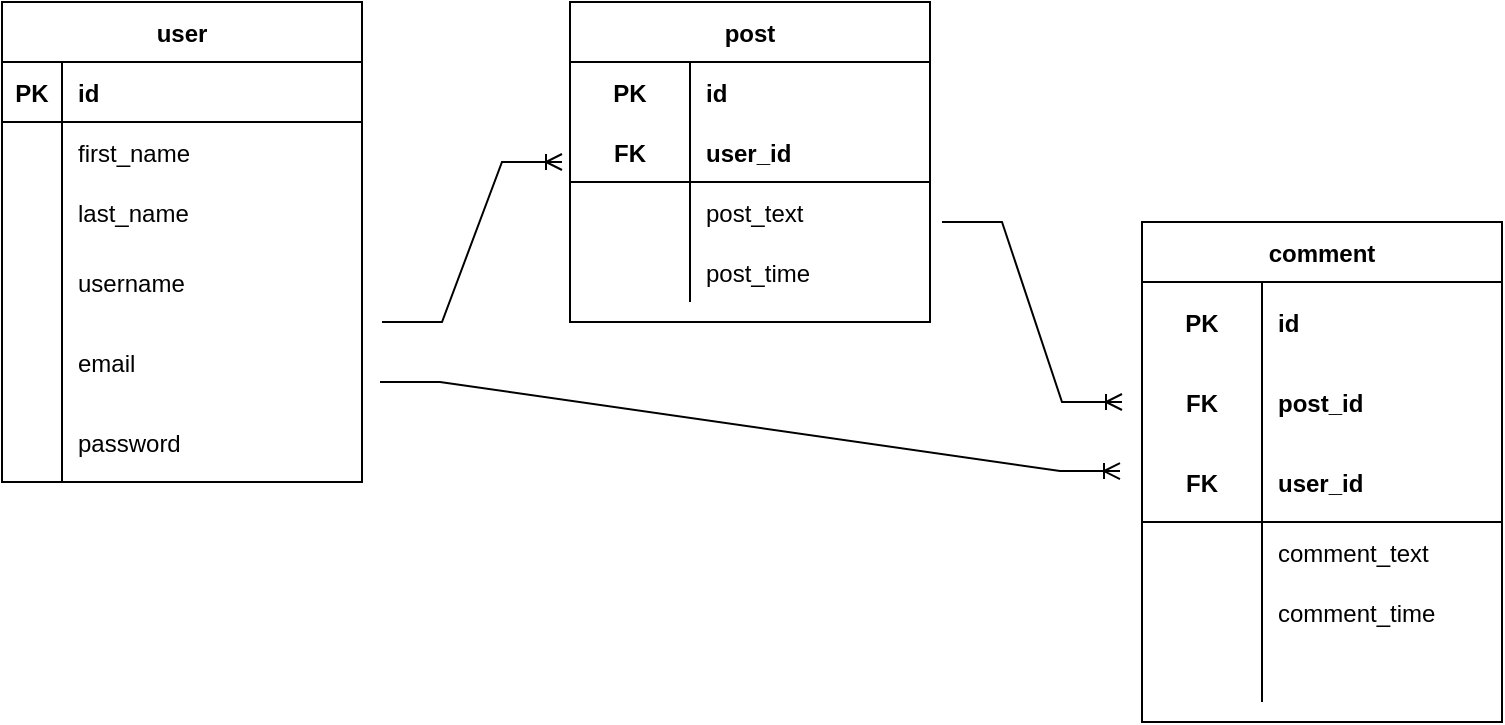 <mxfile version="16.5.6" type="google"><diagram id="Cmv2UF_VX9Gqf2CJBW_X" name="Page-1"><mxGraphModel dx="881" dy="484" grid="1" gridSize="10" guides="1" tooltips="1" connect="1" arrows="1" fold="1" page="1" pageScale="1" pageWidth="827" pageHeight="1169" math="0" shadow="0"><root><mxCell id="0"/><mxCell id="1" parent="0"/><mxCell id="2OZvZI-PtUwFQE_cuwgq-14" value="user" style="shape=table;startSize=30;container=1;collapsible=1;childLayout=tableLayout;fixedRows=1;rowLines=0;fontStyle=1;align=center;resizeLast=1;" vertex="1" parent="1"><mxGeometry x="40" y="60" width="180" height="240" as="geometry"/></mxCell><mxCell id="2OZvZI-PtUwFQE_cuwgq-15" value="" style="shape=tableRow;horizontal=0;startSize=0;swimlaneHead=0;swimlaneBody=0;fillColor=none;collapsible=0;dropTarget=0;points=[[0,0.5],[1,0.5]];portConstraint=eastwest;top=0;left=0;right=0;bottom=1;" vertex="1" parent="2OZvZI-PtUwFQE_cuwgq-14"><mxGeometry y="30" width="180" height="30" as="geometry"/></mxCell><mxCell id="2OZvZI-PtUwFQE_cuwgq-16" value="PK" style="shape=partialRectangle;connectable=0;fillColor=none;top=0;left=0;bottom=0;right=0;fontStyle=1;overflow=hidden;" vertex="1" parent="2OZvZI-PtUwFQE_cuwgq-15"><mxGeometry width="30" height="30" as="geometry"><mxRectangle width="30" height="30" as="alternateBounds"/></mxGeometry></mxCell><mxCell id="2OZvZI-PtUwFQE_cuwgq-17" value="id" style="shape=partialRectangle;connectable=0;fillColor=none;top=0;left=0;bottom=0;right=0;align=left;spacingLeft=6;fontStyle=1;overflow=hidden;" vertex="1" parent="2OZvZI-PtUwFQE_cuwgq-15"><mxGeometry x="30" width="150" height="30" as="geometry"><mxRectangle width="150" height="30" as="alternateBounds"/></mxGeometry></mxCell><mxCell id="2OZvZI-PtUwFQE_cuwgq-18" value="" style="shape=tableRow;horizontal=0;startSize=0;swimlaneHead=0;swimlaneBody=0;fillColor=none;collapsible=0;dropTarget=0;points=[[0,0.5],[1,0.5]];portConstraint=eastwest;top=0;left=0;right=0;bottom=0;" vertex="1" parent="2OZvZI-PtUwFQE_cuwgq-14"><mxGeometry y="60" width="180" height="30" as="geometry"/></mxCell><mxCell id="2OZvZI-PtUwFQE_cuwgq-19" value="" style="shape=partialRectangle;connectable=0;fillColor=none;top=0;left=0;bottom=0;right=0;editable=1;overflow=hidden;" vertex="1" parent="2OZvZI-PtUwFQE_cuwgq-18"><mxGeometry width="30" height="30" as="geometry"><mxRectangle width="30" height="30" as="alternateBounds"/></mxGeometry></mxCell><mxCell id="2OZvZI-PtUwFQE_cuwgq-20" value="first_name" style="shape=partialRectangle;connectable=0;fillColor=none;top=0;left=0;bottom=0;right=0;align=left;spacingLeft=6;overflow=hidden;" vertex="1" parent="2OZvZI-PtUwFQE_cuwgq-18"><mxGeometry x="30" width="150" height="30" as="geometry"><mxRectangle width="150" height="30" as="alternateBounds"/></mxGeometry></mxCell><mxCell id="2OZvZI-PtUwFQE_cuwgq-21" value="" style="shape=tableRow;horizontal=0;startSize=0;swimlaneHead=0;swimlaneBody=0;fillColor=none;collapsible=0;dropTarget=0;points=[[0,0.5],[1,0.5]];portConstraint=eastwest;top=0;left=0;right=0;bottom=0;" vertex="1" parent="2OZvZI-PtUwFQE_cuwgq-14"><mxGeometry y="90" width="180" height="30" as="geometry"/></mxCell><mxCell id="2OZvZI-PtUwFQE_cuwgq-22" value="" style="shape=partialRectangle;connectable=0;fillColor=none;top=0;left=0;bottom=0;right=0;editable=1;overflow=hidden;" vertex="1" parent="2OZvZI-PtUwFQE_cuwgq-21"><mxGeometry width="30" height="30" as="geometry"><mxRectangle width="30" height="30" as="alternateBounds"/></mxGeometry></mxCell><mxCell id="2OZvZI-PtUwFQE_cuwgq-23" value="last_name" style="shape=partialRectangle;connectable=0;fillColor=none;top=0;left=0;bottom=0;right=0;align=left;spacingLeft=6;overflow=hidden;" vertex="1" parent="2OZvZI-PtUwFQE_cuwgq-21"><mxGeometry x="30" width="150" height="30" as="geometry"><mxRectangle width="150" height="30" as="alternateBounds"/></mxGeometry></mxCell><mxCell id="2OZvZI-PtUwFQE_cuwgq-24" value="" style="shape=tableRow;horizontal=0;startSize=0;swimlaneHead=0;swimlaneBody=0;fillColor=none;collapsible=0;dropTarget=0;points=[[0,0.5],[1,0.5]];portConstraint=eastwest;top=0;left=0;right=0;bottom=0;" vertex="1" parent="2OZvZI-PtUwFQE_cuwgq-14"><mxGeometry y="120" width="180" height="40" as="geometry"/></mxCell><mxCell id="2OZvZI-PtUwFQE_cuwgq-25" value="" style="shape=partialRectangle;connectable=0;fillColor=none;top=0;left=0;bottom=0;right=0;editable=1;overflow=hidden;" vertex="1" parent="2OZvZI-PtUwFQE_cuwgq-24"><mxGeometry width="30" height="40" as="geometry"><mxRectangle width="30" height="40" as="alternateBounds"/></mxGeometry></mxCell><mxCell id="2OZvZI-PtUwFQE_cuwgq-26" value="username" style="shape=partialRectangle;connectable=0;fillColor=none;top=0;left=0;bottom=0;right=0;align=left;spacingLeft=6;overflow=hidden;" vertex="1" parent="2OZvZI-PtUwFQE_cuwgq-24"><mxGeometry x="30" width="150" height="40" as="geometry"><mxRectangle width="150" height="40" as="alternateBounds"/></mxGeometry></mxCell><mxCell id="2OZvZI-PtUwFQE_cuwgq-30" style="shape=tableRow;horizontal=0;startSize=0;swimlaneHead=0;swimlaneBody=0;fillColor=none;collapsible=0;dropTarget=0;points=[[0,0.5],[1,0.5]];portConstraint=eastwest;top=0;left=0;right=0;bottom=0;" vertex="1" parent="2OZvZI-PtUwFQE_cuwgq-14"><mxGeometry y="160" width="180" height="40" as="geometry"/></mxCell><mxCell id="2OZvZI-PtUwFQE_cuwgq-31" style="shape=partialRectangle;connectable=0;fillColor=none;top=0;left=0;bottom=0;right=0;editable=1;overflow=hidden;" vertex="1" parent="2OZvZI-PtUwFQE_cuwgq-30"><mxGeometry width="30" height="40" as="geometry"><mxRectangle width="30" height="40" as="alternateBounds"/></mxGeometry></mxCell><mxCell id="2OZvZI-PtUwFQE_cuwgq-32" value="email" style="shape=partialRectangle;connectable=0;fillColor=none;top=0;left=0;bottom=0;right=0;align=left;spacingLeft=6;overflow=hidden;" vertex="1" parent="2OZvZI-PtUwFQE_cuwgq-30"><mxGeometry x="30" width="150" height="40" as="geometry"><mxRectangle width="150" height="40" as="alternateBounds"/></mxGeometry></mxCell><mxCell id="2OZvZI-PtUwFQE_cuwgq-33" style="shape=tableRow;horizontal=0;startSize=0;swimlaneHead=0;swimlaneBody=0;fillColor=none;collapsible=0;dropTarget=0;points=[[0,0.5],[1,0.5]];portConstraint=eastwest;top=0;left=0;right=0;bottom=0;" vertex="1" parent="2OZvZI-PtUwFQE_cuwgq-14"><mxGeometry y="200" width="180" height="40" as="geometry"/></mxCell><mxCell id="2OZvZI-PtUwFQE_cuwgq-34" style="shape=partialRectangle;connectable=0;fillColor=none;top=0;left=0;bottom=0;right=0;editable=1;overflow=hidden;" vertex="1" parent="2OZvZI-PtUwFQE_cuwgq-33"><mxGeometry width="30" height="40" as="geometry"><mxRectangle width="30" height="40" as="alternateBounds"/></mxGeometry></mxCell><mxCell id="2OZvZI-PtUwFQE_cuwgq-35" value="password" style="shape=partialRectangle;connectable=0;fillColor=none;top=0;left=0;bottom=0;right=0;align=left;spacingLeft=6;overflow=hidden;" vertex="1" parent="2OZvZI-PtUwFQE_cuwgq-33"><mxGeometry x="30" width="150" height="40" as="geometry"><mxRectangle width="150" height="40" as="alternateBounds"/></mxGeometry></mxCell><mxCell id="2OZvZI-PtUwFQE_cuwgq-49" value="post" style="shape=table;startSize=30;container=1;collapsible=1;childLayout=tableLayout;fixedRows=1;rowLines=0;fontStyle=1;align=center;resizeLast=1;strokeColor=default;" vertex="1" parent="1"><mxGeometry x="324" y="60" width="180" height="160" as="geometry"/></mxCell><mxCell id="2OZvZI-PtUwFQE_cuwgq-50" value="" style="shape=tableRow;horizontal=0;startSize=0;swimlaneHead=0;swimlaneBody=0;fillColor=none;collapsible=0;dropTarget=0;points=[[0,0.5],[1,0.5]];portConstraint=eastwest;top=0;left=0;right=0;bottom=0;strokeColor=default;" vertex="1" parent="2OZvZI-PtUwFQE_cuwgq-49"><mxGeometry y="30" width="180" height="30" as="geometry"/></mxCell><mxCell id="2OZvZI-PtUwFQE_cuwgq-51" value="PK" style="shape=partialRectangle;connectable=0;fillColor=none;top=0;left=0;bottom=0;right=0;fontStyle=1;overflow=hidden;strokeColor=default;" vertex="1" parent="2OZvZI-PtUwFQE_cuwgq-50"><mxGeometry width="60" height="30" as="geometry"><mxRectangle width="60" height="30" as="alternateBounds"/></mxGeometry></mxCell><mxCell id="2OZvZI-PtUwFQE_cuwgq-52" value="id" style="shape=partialRectangle;connectable=0;fillColor=none;top=0;left=0;bottom=0;right=0;align=left;spacingLeft=6;fontStyle=1;overflow=hidden;strokeColor=default;" vertex="1" parent="2OZvZI-PtUwFQE_cuwgq-50"><mxGeometry x="60" width="120" height="30" as="geometry"><mxRectangle width="120" height="30" as="alternateBounds"/></mxGeometry></mxCell><mxCell id="2OZvZI-PtUwFQE_cuwgq-53" value="" style="shape=tableRow;horizontal=0;startSize=0;swimlaneHead=0;swimlaneBody=0;fillColor=none;collapsible=0;dropTarget=0;points=[[0,0.5],[1,0.5]];portConstraint=eastwest;top=0;left=0;right=0;bottom=1;strokeColor=default;" vertex="1" parent="2OZvZI-PtUwFQE_cuwgq-49"><mxGeometry y="60" width="180" height="30" as="geometry"/></mxCell><mxCell id="2OZvZI-PtUwFQE_cuwgq-54" value="FK" style="shape=partialRectangle;connectable=0;fillColor=none;top=0;left=0;bottom=0;right=0;fontStyle=1;overflow=hidden;strokeColor=default;" vertex="1" parent="2OZvZI-PtUwFQE_cuwgq-53"><mxGeometry width="60" height="30" as="geometry"><mxRectangle width="60" height="30" as="alternateBounds"/></mxGeometry></mxCell><mxCell id="2OZvZI-PtUwFQE_cuwgq-55" value="user_id" style="shape=partialRectangle;connectable=0;fillColor=none;top=0;left=0;bottom=0;right=0;align=left;spacingLeft=6;fontStyle=1;overflow=hidden;strokeColor=default;" vertex="1" parent="2OZvZI-PtUwFQE_cuwgq-53"><mxGeometry x="60" width="120" height="30" as="geometry"><mxRectangle width="120" height="30" as="alternateBounds"/></mxGeometry></mxCell><mxCell id="2OZvZI-PtUwFQE_cuwgq-56" value="" style="shape=tableRow;horizontal=0;startSize=0;swimlaneHead=0;swimlaneBody=0;fillColor=none;collapsible=0;dropTarget=0;points=[[0,0.5],[1,0.5]];portConstraint=eastwest;top=0;left=0;right=0;bottom=0;strokeColor=default;" vertex="1" parent="2OZvZI-PtUwFQE_cuwgq-49"><mxGeometry y="90" width="180" height="30" as="geometry"/></mxCell><mxCell id="2OZvZI-PtUwFQE_cuwgq-57" value="" style="shape=partialRectangle;connectable=0;fillColor=none;top=0;left=0;bottom=0;right=0;editable=1;overflow=hidden;strokeColor=default;" vertex="1" parent="2OZvZI-PtUwFQE_cuwgq-56"><mxGeometry width="60" height="30" as="geometry"><mxRectangle width="60" height="30" as="alternateBounds"/></mxGeometry></mxCell><mxCell id="2OZvZI-PtUwFQE_cuwgq-58" value="post_text" style="shape=partialRectangle;connectable=0;fillColor=none;top=0;left=0;bottom=0;right=0;align=left;spacingLeft=6;overflow=hidden;strokeColor=default;" vertex="1" parent="2OZvZI-PtUwFQE_cuwgq-56"><mxGeometry x="60" width="120" height="30" as="geometry"><mxRectangle width="120" height="30" as="alternateBounds"/></mxGeometry></mxCell><mxCell id="2OZvZI-PtUwFQE_cuwgq-59" value="" style="shape=tableRow;horizontal=0;startSize=0;swimlaneHead=0;swimlaneBody=0;fillColor=none;collapsible=0;dropTarget=0;points=[[0,0.5],[1,0.5]];portConstraint=eastwest;top=0;left=0;right=0;bottom=0;strokeColor=default;" vertex="1" parent="2OZvZI-PtUwFQE_cuwgq-49"><mxGeometry y="120" width="180" height="30" as="geometry"/></mxCell><mxCell id="2OZvZI-PtUwFQE_cuwgq-60" value="" style="shape=partialRectangle;connectable=0;fillColor=none;top=0;left=0;bottom=0;right=0;editable=1;overflow=hidden;strokeColor=default;" vertex="1" parent="2OZvZI-PtUwFQE_cuwgq-59"><mxGeometry width="60" height="30" as="geometry"><mxRectangle width="60" height="30" as="alternateBounds"/></mxGeometry></mxCell><mxCell id="2OZvZI-PtUwFQE_cuwgq-61" value="post_time" style="shape=partialRectangle;connectable=0;fillColor=none;top=0;left=0;bottom=0;right=0;align=left;spacingLeft=6;overflow=hidden;strokeColor=default;" vertex="1" parent="2OZvZI-PtUwFQE_cuwgq-59"><mxGeometry x="60" width="120" height="30" as="geometry"><mxRectangle width="120" height="30" as="alternateBounds"/></mxGeometry></mxCell><mxCell id="2OZvZI-PtUwFQE_cuwgq-62" value="comment" style="shape=table;startSize=30;container=1;collapsible=1;childLayout=tableLayout;fixedRows=1;rowLines=0;fontStyle=1;align=center;resizeLast=1;strokeColor=default;" vertex="1" parent="1"><mxGeometry x="610" y="170" width="180" height="250" as="geometry"/></mxCell><mxCell id="2OZvZI-PtUwFQE_cuwgq-63" value="" style="shape=tableRow;horizontal=0;startSize=0;swimlaneHead=0;swimlaneBody=0;fillColor=none;collapsible=0;dropTarget=0;points=[[0,0.5],[1,0.5]];portConstraint=eastwest;top=0;left=0;right=0;bottom=0;strokeColor=default;" vertex="1" parent="2OZvZI-PtUwFQE_cuwgq-62"><mxGeometry y="30" width="180" height="40" as="geometry"/></mxCell><mxCell id="2OZvZI-PtUwFQE_cuwgq-64" value="PK" style="shape=partialRectangle;connectable=0;fillColor=none;top=0;left=0;bottom=0;right=0;fontStyle=1;overflow=hidden;strokeColor=default;" vertex="1" parent="2OZvZI-PtUwFQE_cuwgq-63"><mxGeometry width="60" height="40" as="geometry"><mxRectangle width="60" height="40" as="alternateBounds"/></mxGeometry></mxCell><mxCell id="2OZvZI-PtUwFQE_cuwgq-65" value="id" style="shape=partialRectangle;connectable=0;fillColor=none;top=0;left=0;bottom=0;right=0;align=left;spacingLeft=6;fontStyle=1;overflow=hidden;strokeColor=default;" vertex="1" parent="2OZvZI-PtUwFQE_cuwgq-63"><mxGeometry x="60" width="120" height="40" as="geometry"><mxRectangle width="120" height="40" as="alternateBounds"/></mxGeometry></mxCell><mxCell id="2OZvZI-PtUwFQE_cuwgq-108" style="shape=tableRow;horizontal=0;startSize=0;swimlaneHead=0;swimlaneBody=0;fillColor=none;collapsible=0;dropTarget=0;points=[[0,0.5],[1,0.5]];portConstraint=eastwest;top=0;left=0;right=0;bottom=0;strokeColor=default;" vertex="1" parent="2OZvZI-PtUwFQE_cuwgq-62"><mxGeometry y="70" width="180" height="40" as="geometry"/></mxCell><mxCell id="2OZvZI-PtUwFQE_cuwgq-109" value="FK" style="shape=partialRectangle;connectable=0;fillColor=none;top=0;left=0;bottom=0;right=0;fontStyle=1;overflow=hidden;strokeColor=default;" vertex="1" parent="2OZvZI-PtUwFQE_cuwgq-108"><mxGeometry width="60" height="40" as="geometry"><mxRectangle width="60" height="40" as="alternateBounds"/></mxGeometry></mxCell><mxCell id="2OZvZI-PtUwFQE_cuwgq-110" value="post_id" style="shape=partialRectangle;connectable=0;fillColor=none;top=0;left=0;bottom=0;right=0;align=left;spacingLeft=6;fontStyle=1;overflow=hidden;strokeColor=default;" vertex="1" parent="2OZvZI-PtUwFQE_cuwgq-108"><mxGeometry x="60" width="120" height="40" as="geometry"><mxRectangle width="120" height="40" as="alternateBounds"/></mxGeometry></mxCell><mxCell id="2OZvZI-PtUwFQE_cuwgq-66" value="" style="shape=tableRow;horizontal=0;startSize=0;swimlaneHead=0;swimlaneBody=0;fillColor=none;collapsible=0;dropTarget=0;points=[[0,0.5],[1,0.5]];portConstraint=eastwest;top=0;left=0;right=0;bottom=1;strokeColor=default;" vertex="1" parent="2OZvZI-PtUwFQE_cuwgq-62"><mxGeometry y="110" width="180" height="40" as="geometry"/></mxCell><mxCell id="2OZvZI-PtUwFQE_cuwgq-67" value="FK" style="shape=partialRectangle;connectable=0;fillColor=none;top=0;left=0;bottom=0;right=0;fontStyle=1;overflow=hidden;strokeColor=default;" vertex="1" parent="2OZvZI-PtUwFQE_cuwgq-66"><mxGeometry width="60" height="40" as="geometry"><mxRectangle width="60" height="40" as="alternateBounds"/></mxGeometry></mxCell><mxCell id="2OZvZI-PtUwFQE_cuwgq-68" value="user_id" style="shape=partialRectangle;connectable=0;fillColor=none;top=0;left=0;bottom=0;right=0;align=left;spacingLeft=6;fontStyle=1;overflow=hidden;strokeColor=default;" vertex="1" parent="2OZvZI-PtUwFQE_cuwgq-66"><mxGeometry x="60" width="120" height="40" as="geometry"><mxRectangle width="120" height="40" as="alternateBounds"/></mxGeometry></mxCell><mxCell id="2OZvZI-PtUwFQE_cuwgq-69" value="" style="shape=tableRow;horizontal=0;startSize=0;swimlaneHead=0;swimlaneBody=0;fillColor=none;collapsible=0;dropTarget=0;points=[[0,0.5],[1,0.5]];portConstraint=eastwest;top=0;left=0;right=0;bottom=0;strokeColor=default;" vertex="1" parent="2OZvZI-PtUwFQE_cuwgq-62"><mxGeometry y="150" width="180" height="30" as="geometry"/></mxCell><mxCell id="2OZvZI-PtUwFQE_cuwgq-70" value="" style="shape=partialRectangle;connectable=0;fillColor=none;top=0;left=0;bottom=0;right=0;editable=1;overflow=hidden;strokeColor=default;" vertex="1" parent="2OZvZI-PtUwFQE_cuwgq-69"><mxGeometry width="60" height="30" as="geometry"><mxRectangle width="60" height="30" as="alternateBounds"/></mxGeometry></mxCell><mxCell id="2OZvZI-PtUwFQE_cuwgq-71" value="comment_text" style="shape=partialRectangle;connectable=0;fillColor=none;top=0;left=0;bottom=0;right=0;align=left;spacingLeft=6;overflow=hidden;strokeColor=default;" vertex="1" parent="2OZvZI-PtUwFQE_cuwgq-69"><mxGeometry x="60" width="120" height="30" as="geometry"><mxRectangle width="120" height="30" as="alternateBounds"/></mxGeometry></mxCell><mxCell id="2OZvZI-PtUwFQE_cuwgq-72" value="" style="shape=tableRow;horizontal=0;startSize=0;swimlaneHead=0;swimlaneBody=0;fillColor=none;collapsible=0;dropTarget=0;points=[[0,0.5],[1,0.5]];portConstraint=eastwest;top=0;left=0;right=0;bottom=0;strokeColor=default;" vertex="1" parent="2OZvZI-PtUwFQE_cuwgq-62"><mxGeometry y="180" width="180" height="30" as="geometry"/></mxCell><mxCell id="2OZvZI-PtUwFQE_cuwgq-73" value="" style="shape=partialRectangle;connectable=0;fillColor=none;top=0;left=0;bottom=0;right=0;editable=1;overflow=hidden;strokeColor=default;" vertex="1" parent="2OZvZI-PtUwFQE_cuwgq-72"><mxGeometry width="60" height="30" as="geometry"><mxRectangle width="60" height="30" as="alternateBounds"/></mxGeometry></mxCell><mxCell id="2OZvZI-PtUwFQE_cuwgq-74" value="comment_time" style="shape=partialRectangle;connectable=0;fillColor=none;top=0;left=0;bottom=0;right=0;align=left;spacingLeft=6;overflow=hidden;strokeColor=default;" vertex="1" parent="2OZvZI-PtUwFQE_cuwgq-72"><mxGeometry x="60" width="120" height="30" as="geometry"><mxRectangle width="120" height="30" as="alternateBounds"/></mxGeometry></mxCell><mxCell id="2OZvZI-PtUwFQE_cuwgq-78" style="shape=tableRow;horizontal=0;startSize=0;swimlaneHead=0;swimlaneBody=0;fillColor=none;collapsible=0;dropTarget=0;points=[[0,0.5],[1,0.5]];portConstraint=eastwest;top=0;left=0;right=0;bottom=0;strokeColor=default;" vertex="1" parent="2OZvZI-PtUwFQE_cuwgq-62"><mxGeometry y="210" width="180" height="30" as="geometry"/></mxCell><mxCell id="2OZvZI-PtUwFQE_cuwgq-79" style="shape=partialRectangle;connectable=0;fillColor=none;top=0;left=0;bottom=0;right=0;editable=1;overflow=hidden;strokeColor=default;" vertex="1" parent="2OZvZI-PtUwFQE_cuwgq-78"><mxGeometry width="60" height="30" as="geometry"><mxRectangle width="60" height="30" as="alternateBounds"/></mxGeometry></mxCell><mxCell id="2OZvZI-PtUwFQE_cuwgq-80" style="shape=partialRectangle;connectable=0;fillColor=none;top=0;left=0;bottom=0;right=0;align=left;spacingLeft=6;overflow=hidden;strokeColor=default;" vertex="1" parent="2OZvZI-PtUwFQE_cuwgq-78"><mxGeometry x="60" width="120" height="30" as="geometry"><mxRectangle width="120" height="30" as="alternateBounds"/></mxGeometry></mxCell><mxCell id="2OZvZI-PtUwFQE_cuwgq-111" value="" style="edgeStyle=entityRelationEdgeStyle;fontSize=12;html=1;endArrow=ERoneToMany;rounded=0;" edge="1" parent="1"><mxGeometry width="100" height="100" relative="1" as="geometry"><mxPoint x="230" y="220" as="sourcePoint"/><mxPoint x="320" y="140" as="targetPoint"/></mxGeometry></mxCell><mxCell id="2OZvZI-PtUwFQE_cuwgq-112" value="" style="edgeStyle=entityRelationEdgeStyle;fontSize=12;html=1;endArrow=ERoneToMany;rounded=0;" edge="1" parent="1"><mxGeometry width="100" height="100" relative="1" as="geometry"><mxPoint x="510" y="170" as="sourcePoint"/><mxPoint x="600" y="260" as="targetPoint"/></mxGeometry></mxCell><mxCell id="2OZvZI-PtUwFQE_cuwgq-113" value="" style="edgeStyle=entityRelationEdgeStyle;fontSize=12;html=1;endArrow=ERoneToMany;rounded=0;" edge="1" parent="1"><mxGeometry width="100" height="100" relative="1" as="geometry"><mxPoint x="229" y="250" as="sourcePoint"/><mxPoint x="599" y="294.52" as="targetPoint"/></mxGeometry></mxCell></root></mxGraphModel></diagram></mxfile>